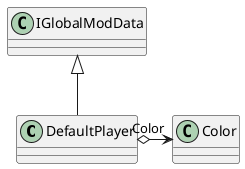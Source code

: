 @startuml
class DefaultPlayer {
}
IGlobalModData <|-- DefaultPlayer
DefaultPlayer o-> "Color" Color
@enduml
